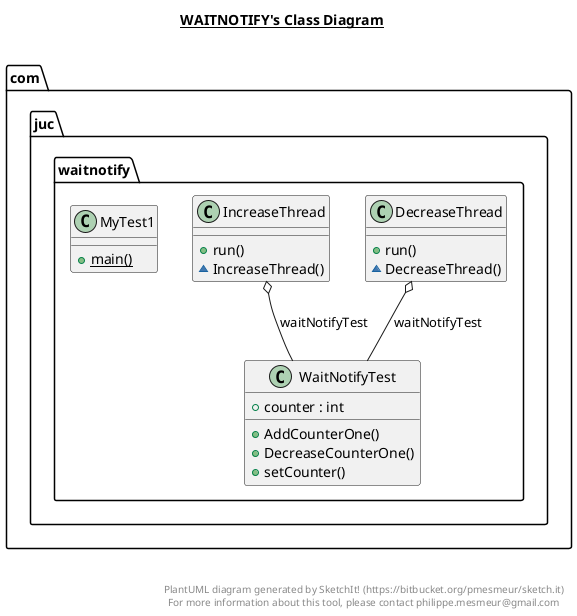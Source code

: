 @startuml

title __WAITNOTIFY's Class Diagram__\n

  namespace com.juc.waitnotify {
    class com.juc.waitnotify.DecreaseThread {
        + run()
        ~ DecreaseThread()
    }
  }
  

  namespace com.juc.waitnotify {
    class com.juc.waitnotify.IncreaseThread {
        + run()
        ~ IncreaseThread()
    }
  }
  

  namespace com.juc.waitnotify {
    class com.juc.waitnotify.MyTest1 {
        {static} + main()
    }
  }
  

  namespace com.juc.waitnotify {
    class com.juc.waitnotify.WaitNotifyTest {
        + counter : int
        + AddCounterOne()
        + DecreaseCounterOne()
        + setCounter()
    }
  }
  

  com.juc.waitnotify.DecreaseThread o-- com.juc.waitnotify.WaitNotifyTest : waitNotifyTest
  com.juc.waitnotify.IncreaseThread o-- com.juc.waitnotify.WaitNotifyTest : waitNotifyTest


right footer


PlantUML diagram generated by SketchIt! (https://bitbucket.org/pmesmeur/sketch.it)
For more information about this tool, please contact philippe.mesmeur@gmail.com
endfooter

@enduml
